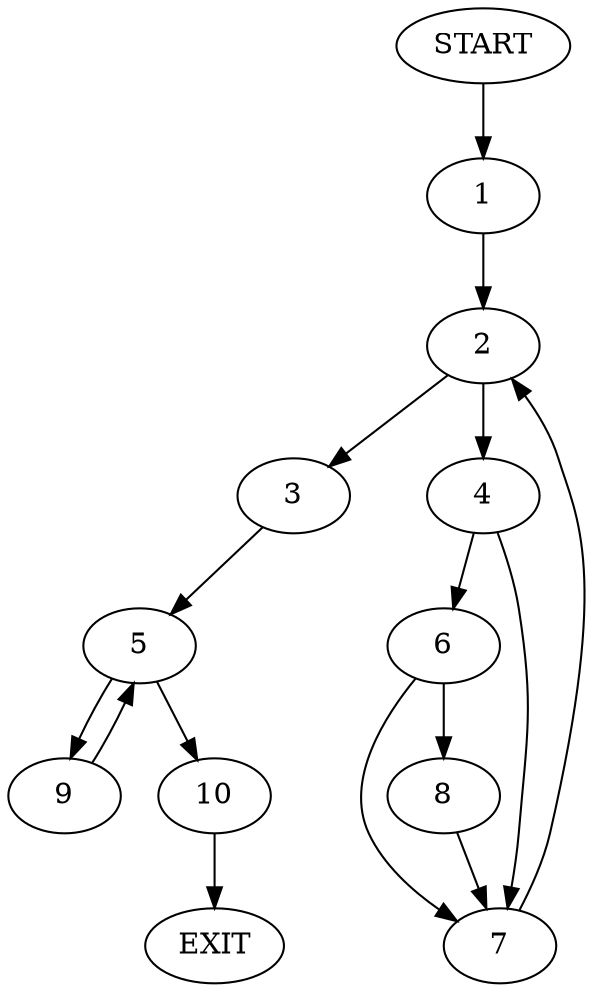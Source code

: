 digraph {
0 [label="START"]
11 [label="EXIT"]
0 -> 1
1 -> 2
2 -> 3
2 -> 4
3 -> 5
4 -> 6
4 -> 7
6 -> 8
6 -> 7
7 -> 2
8 -> 7
5 -> 9
5 -> 10
9 -> 5
10 -> 11
}
